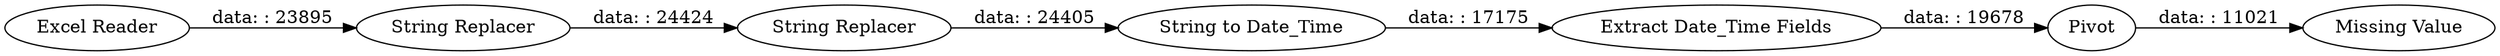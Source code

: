 digraph {
	"-2995627441368575256_8" [label="Missing Value"]
	"-2995627441368575256_3" [label="String Replacer"]
	"-2995627441368575256_5" [label="Extract Date_Time Fields"]
	"-2995627441368575256_7" [label=Pivot]
	"-2995627441368575256_4" [label="String Replacer"]
	"-2995627441368575256_1" [label="Excel Reader"]
	"-2995627441368575256_2" [label="String to Date_Time"]
	"-2995627441368575256_5" -> "-2995627441368575256_7" [label="data: : 19678"]
	"-2995627441368575256_4" -> "-2995627441368575256_2" [label="data: : 24405"]
	"-2995627441368575256_1" -> "-2995627441368575256_3" [label="data: : 23895"]
	"-2995627441368575256_7" -> "-2995627441368575256_8" [label="data: : 11021"]
	"-2995627441368575256_3" -> "-2995627441368575256_4" [label="data: : 24424"]
	"-2995627441368575256_2" -> "-2995627441368575256_5" [label="data: : 17175"]
	rankdir=LR
}
